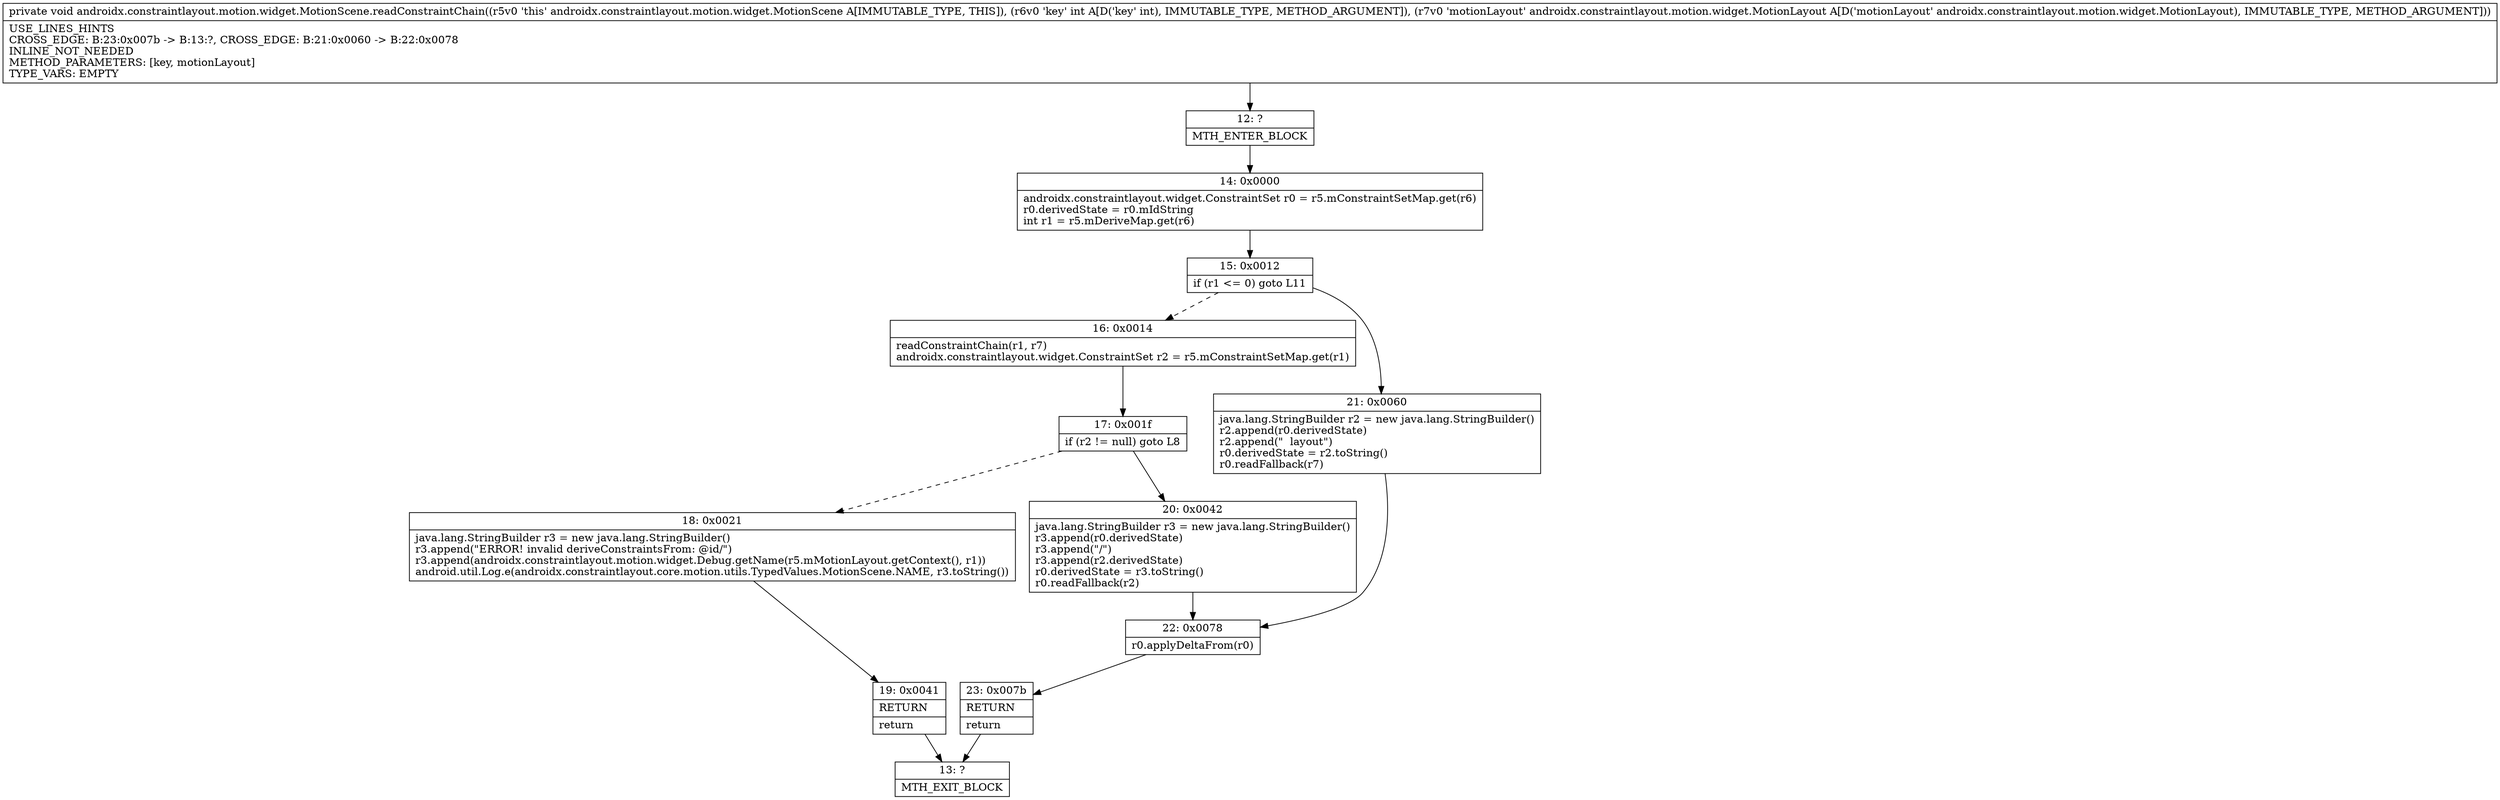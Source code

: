 digraph "CFG forandroidx.constraintlayout.motion.widget.MotionScene.readConstraintChain(ILandroidx\/constraintlayout\/motion\/widget\/MotionLayout;)V" {
Node_12 [shape=record,label="{12\:\ ?|MTH_ENTER_BLOCK\l}"];
Node_14 [shape=record,label="{14\:\ 0x0000|androidx.constraintlayout.widget.ConstraintSet r0 = r5.mConstraintSetMap.get(r6)\lr0.derivedState = r0.mIdString\lint r1 = r5.mDeriveMap.get(r6)\l}"];
Node_15 [shape=record,label="{15\:\ 0x0012|if (r1 \<= 0) goto L11\l}"];
Node_16 [shape=record,label="{16\:\ 0x0014|readConstraintChain(r1, r7)\landroidx.constraintlayout.widget.ConstraintSet r2 = r5.mConstraintSetMap.get(r1)\l}"];
Node_17 [shape=record,label="{17\:\ 0x001f|if (r2 != null) goto L8\l}"];
Node_18 [shape=record,label="{18\:\ 0x0021|java.lang.StringBuilder r3 = new java.lang.StringBuilder()\lr3.append(\"ERROR! invalid deriveConstraintsFrom: @id\/\")\lr3.append(androidx.constraintlayout.motion.widget.Debug.getName(r5.mMotionLayout.getContext(), r1))\landroid.util.Log.e(androidx.constraintlayout.core.motion.utils.TypedValues.MotionScene.NAME, r3.toString())\l}"];
Node_19 [shape=record,label="{19\:\ 0x0041|RETURN\l|return\l}"];
Node_13 [shape=record,label="{13\:\ ?|MTH_EXIT_BLOCK\l}"];
Node_20 [shape=record,label="{20\:\ 0x0042|java.lang.StringBuilder r3 = new java.lang.StringBuilder()\lr3.append(r0.derivedState)\lr3.append(\"\/\")\lr3.append(r2.derivedState)\lr0.derivedState = r3.toString()\lr0.readFallback(r2)\l}"];
Node_22 [shape=record,label="{22\:\ 0x0078|r0.applyDeltaFrom(r0)\l}"];
Node_23 [shape=record,label="{23\:\ 0x007b|RETURN\l|return\l}"];
Node_21 [shape=record,label="{21\:\ 0x0060|java.lang.StringBuilder r2 = new java.lang.StringBuilder()\lr2.append(r0.derivedState)\lr2.append(\"  layout\")\lr0.derivedState = r2.toString()\lr0.readFallback(r7)\l}"];
MethodNode[shape=record,label="{private void androidx.constraintlayout.motion.widget.MotionScene.readConstraintChain((r5v0 'this' androidx.constraintlayout.motion.widget.MotionScene A[IMMUTABLE_TYPE, THIS]), (r6v0 'key' int A[D('key' int), IMMUTABLE_TYPE, METHOD_ARGUMENT]), (r7v0 'motionLayout' androidx.constraintlayout.motion.widget.MotionLayout A[D('motionLayout' androidx.constraintlayout.motion.widget.MotionLayout), IMMUTABLE_TYPE, METHOD_ARGUMENT]))  | USE_LINES_HINTS\lCROSS_EDGE: B:23:0x007b \-\> B:13:?, CROSS_EDGE: B:21:0x0060 \-\> B:22:0x0078\lINLINE_NOT_NEEDED\lMETHOD_PARAMETERS: [key, motionLayout]\lTYPE_VARS: EMPTY\l}"];
MethodNode -> Node_12;Node_12 -> Node_14;
Node_14 -> Node_15;
Node_15 -> Node_16[style=dashed];
Node_15 -> Node_21;
Node_16 -> Node_17;
Node_17 -> Node_18[style=dashed];
Node_17 -> Node_20;
Node_18 -> Node_19;
Node_19 -> Node_13;
Node_20 -> Node_22;
Node_22 -> Node_23;
Node_23 -> Node_13;
Node_21 -> Node_22;
}

